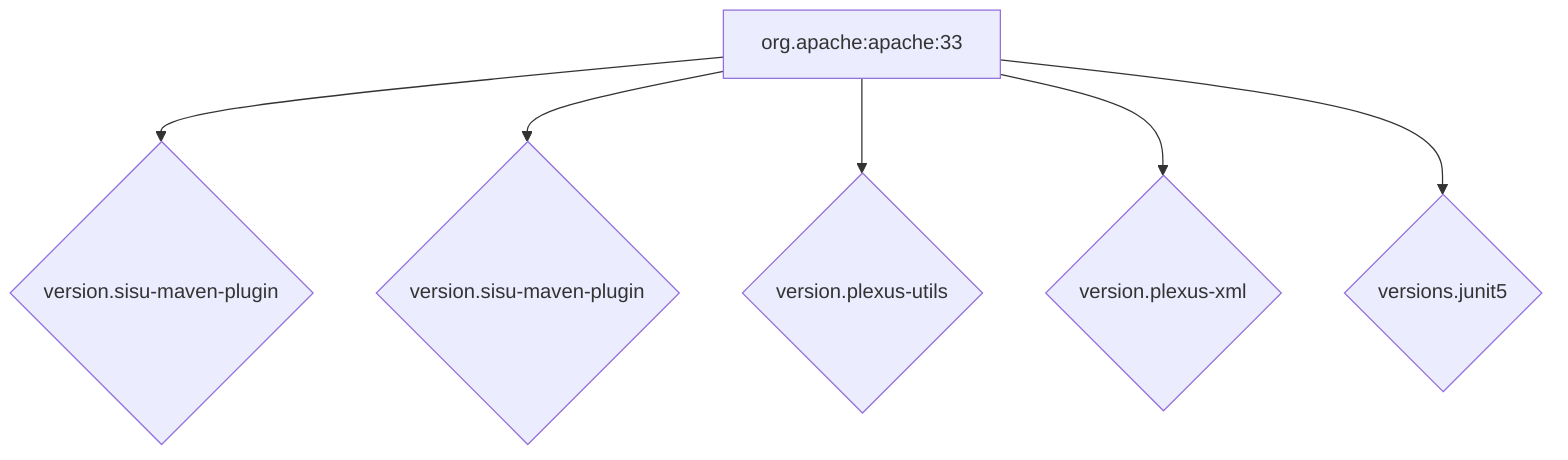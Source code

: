 graph TD
    org.apache:apache:33 --> org.eclipse.sisu:org.eclipse.sisu.inject:${version.sisu-maven-plugin}
    org.apache:apache:33 --> org.eclipse.sisu:org.eclipse.sisu.plexus:${version.sisu-maven-plugin}
    org.apache:apache:33 --> org.codehaus.plexus:plexus-utils:${version.plexus-utils}
    org.apache:apache:33 --> org.codehaus.plexus:plexus-xml:${version.plexus-xml}
    org.apache:apache:33 --> org.junit:junit-bom:${versions.junit5}